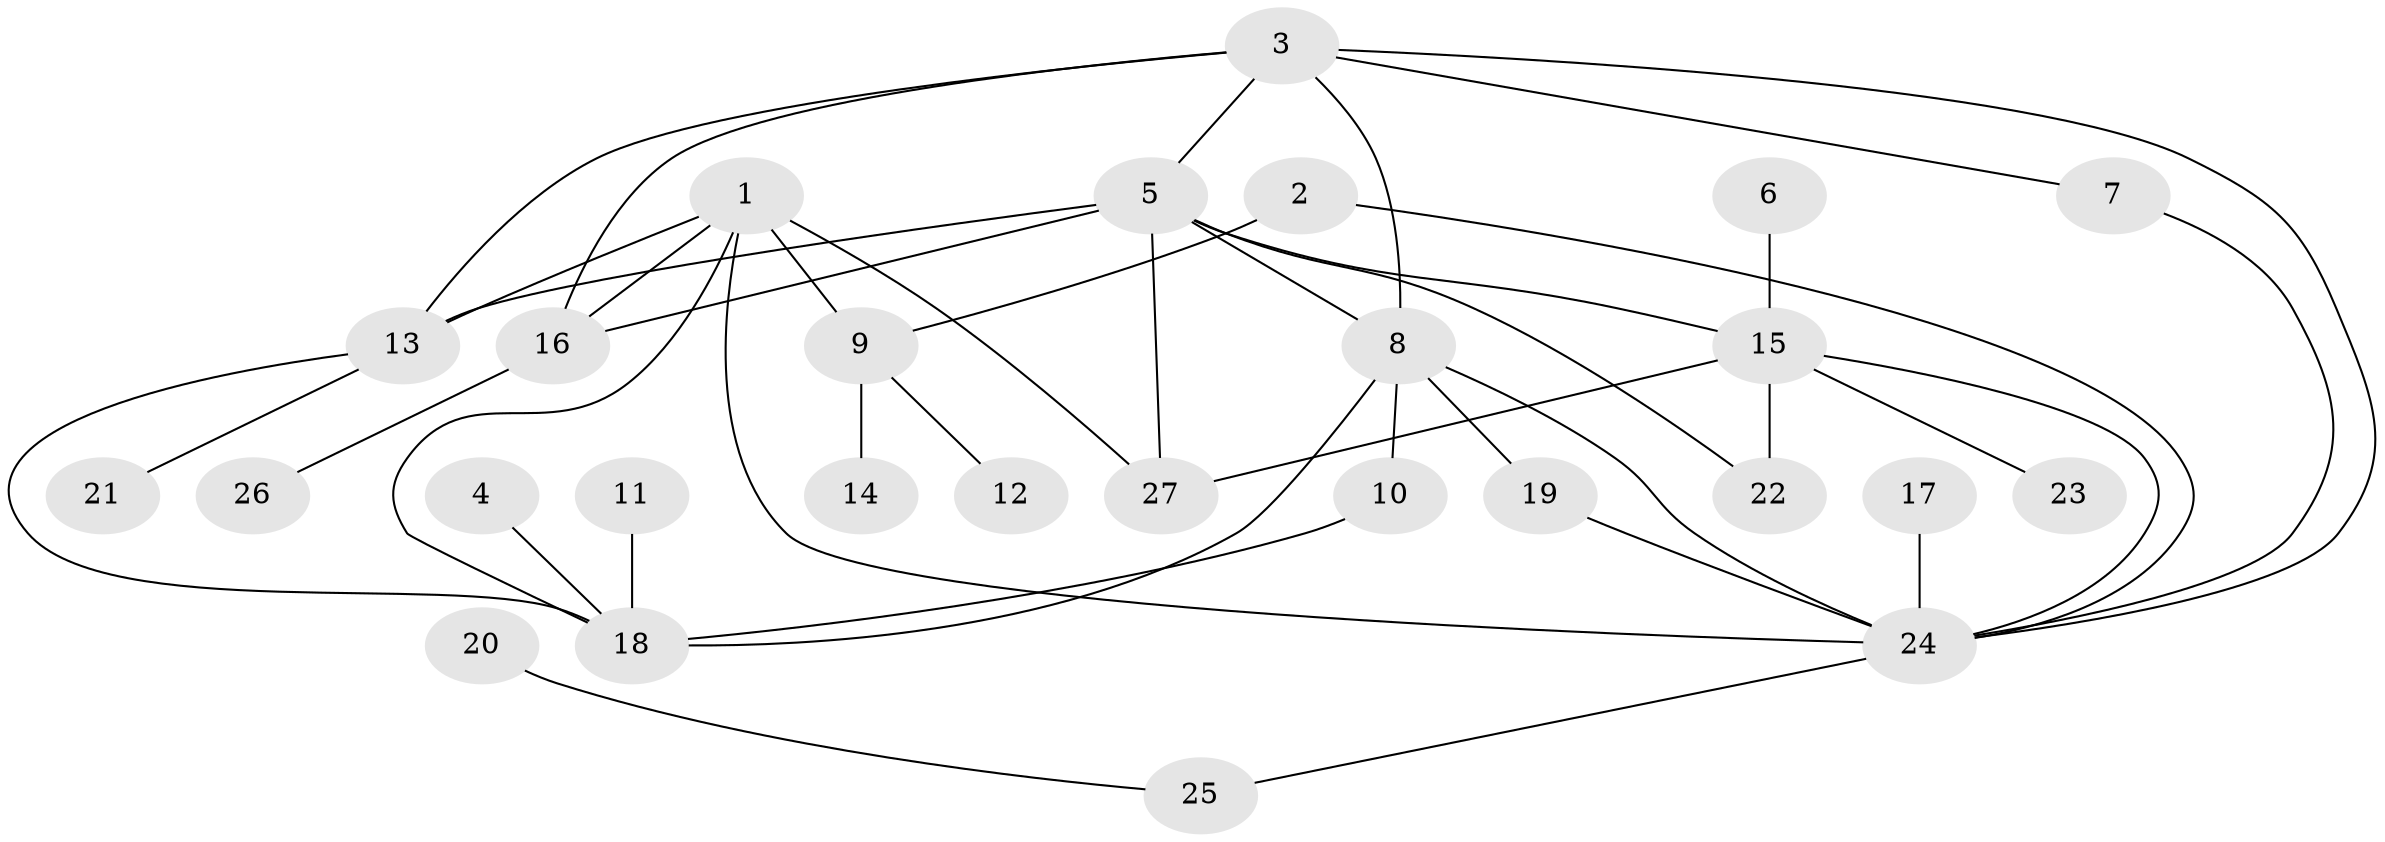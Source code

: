 // original degree distribution, {11: 0.01639344262295082, 4: 0.03278688524590164, 7: 0.08196721311475409, 6: 0.03278688524590164, 5: 0.01639344262295082, 8: 0.03278688524590164, 2: 0.2459016393442623, 3: 0.04918032786885246, 1: 0.4918032786885246}
// Generated by graph-tools (version 1.1) at 2025/37/03/04/25 23:37:48]
// undirected, 27 vertices, 42 edges
graph export_dot {
  node [color=gray90,style=filled];
  1;
  2;
  3;
  4;
  5;
  6;
  7;
  8;
  9;
  10;
  11;
  12;
  13;
  14;
  15;
  16;
  17;
  18;
  19;
  20;
  21;
  22;
  23;
  24;
  25;
  26;
  27;
  1 -- 9 [weight=2.0];
  1 -- 13 [weight=1.0];
  1 -- 16 [weight=1.0];
  1 -- 18 [weight=1.0];
  1 -- 24 [weight=1.0];
  1 -- 27 [weight=1.0];
  2 -- 9 [weight=1.0];
  2 -- 24 [weight=1.0];
  3 -- 5 [weight=1.0];
  3 -- 7 [weight=1.0];
  3 -- 8 [weight=1.0];
  3 -- 13 [weight=1.0];
  3 -- 16 [weight=1.0];
  3 -- 24 [weight=1.0];
  4 -- 18 [weight=1.0];
  5 -- 8 [weight=1.0];
  5 -- 13 [weight=1.0];
  5 -- 15 [weight=1.0];
  5 -- 16 [weight=2.0];
  5 -- 22 [weight=1.0];
  5 -- 27 [weight=1.0];
  6 -- 15 [weight=1.0];
  7 -- 24 [weight=1.0];
  8 -- 10 [weight=1.0];
  8 -- 18 [weight=1.0];
  8 -- 19 [weight=1.0];
  8 -- 24 [weight=1.0];
  9 -- 12 [weight=1.0];
  9 -- 14 [weight=1.0];
  10 -- 18 [weight=1.0];
  11 -- 18 [weight=1.0];
  13 -- 18 [weight=1.0];
  13 -- 21 [weight=1.0];
  15 -- 22 [weight=1.0];
  15 -- 23 [weight=1.0];
  15 -- 24 [weight=1.0];
  15 -- 27 [weight=1.0];
  16 -- 26 [weight=1.0];
  17 -- 24 [weight=1.0];
  19 -- 24 [weight=1.0];
  20 -- 25 [weight=1.0];
  24 -- 25 [weight=1.0];
}
